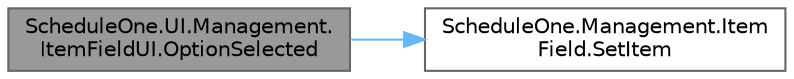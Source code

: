 digraph "ScheduleOne.UI.Management.ItemFieldUI.OptionSelected"
{
 // LATEX_PDF_SIZE
  bgcolor="transparent";
  edge [fontname=Helvetica,fontsize=10,labelfontname=Helvetica,labelfontsize=10];
  node [fontname=Helvetica,fontsize=10,shape=box,height=0.2,width=0.4];
  rankdir="LR";
  Node1 [id="Node000001",label="ScheduleOne.UI.Management.\lItemFieldUI.OptionSelected",height=0.2,width=0.4,color="gray40", fillcolor="grey60", style="filled", fontcolor="black",tooltip=" "];
  Node1 -> Node2 [id="edge1_Node000001_Node000002",color="steelblue1",style="solid",tooltip=" "];
  Node2 [id="Node000002",label="ScheduleOne.Management.Item\lField.SetItem",height=0.2,width=0.4,color="grey40", fillcolor="white", style="filled",URL="$class_schedule_one_1_1_management_1_1_item_field.html#aab13e92377176d4d768abfc1b644edfa",tooltip=" "];
}
